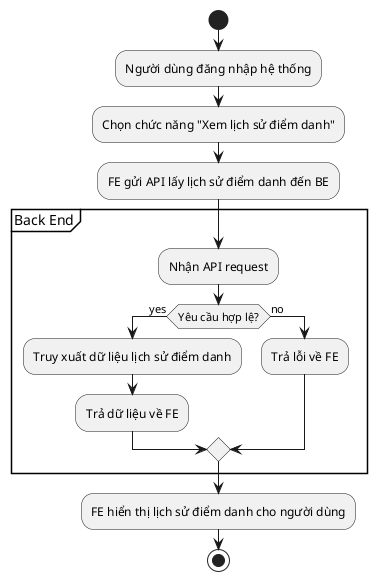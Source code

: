 @startuml
'https://plantuml.com/activity-diagram-beta

start
:Người dùng đăng nhập hệ thống;
:Chọn chức năng "Xem lịch sử điểm danh";
:FE gửi API lấy lịch sử điểm danh đến BE;

partition "Back End" {
  :Nhận API request;
  if (Yêu cầu hợp lệ?) then (yes)
    :Truy xuất dữ liệu lịch sử điểm danh;
    :Trả dữ liệu về FE;
  else (no)
    :Trả lỗi về FE;
  endif
}

:FE hiển thị lịch sử điểm danh cho người dùng;
stop

@enduml